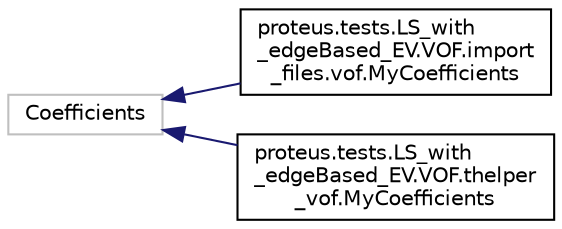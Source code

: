 digraph "Graphical Class Hierarchy"
{
 // LATEX_PDF_SIZE
  edge [fontname="Helvetica",fontsize="10",labelfontname="Helvetica",labelfontsize="10"];
  node [fontname="Helvetica",fontsize="10",shape=record];
  rankdir="LR";
  Node336 [label="Coefficients",height=0.2,width=0.4,color="grey75", fillcolor="white", style="filled",tooltip=" "];
  Node336 -> Node0 [dir="back",color="midnightblue",fontsize="10",style="solid",fontname="Helvetica"];
  Node0 [label="proteus.tests.LS_with\l_edgeBased_EV.VOF.import\l_files.vof.MyCoefficients",height=0.2,width=0.4,color="black", fillcolor="white", style="filled",URL="$d5/dd6/classproteus_1_1tests_1_1LS__with__edgeBased__EV_1_1VOF_1_1import__files_1_1vof_1_1MyCoefficients.html",tooltip=" "];
  Node336 -> Node338 [dir="back",color="midnightblue",fontsize="10",style="solid",fontname="Helvetica"];
  Node338 [label="proteus.tests.LS_with\l_edgeBased_EV.VOF.thelper\l_vof.MyCoefficients",height=0.2,width=0.4,color="black", fillcolor="white", style="filled",URL="$d1/d9c/classproteus_1_1tests_1_1LS__with__edgeBased__EV_1_1VOF_1_1thelper__vof_1_1MyCoefficients.html",tooltip=" "];
}
